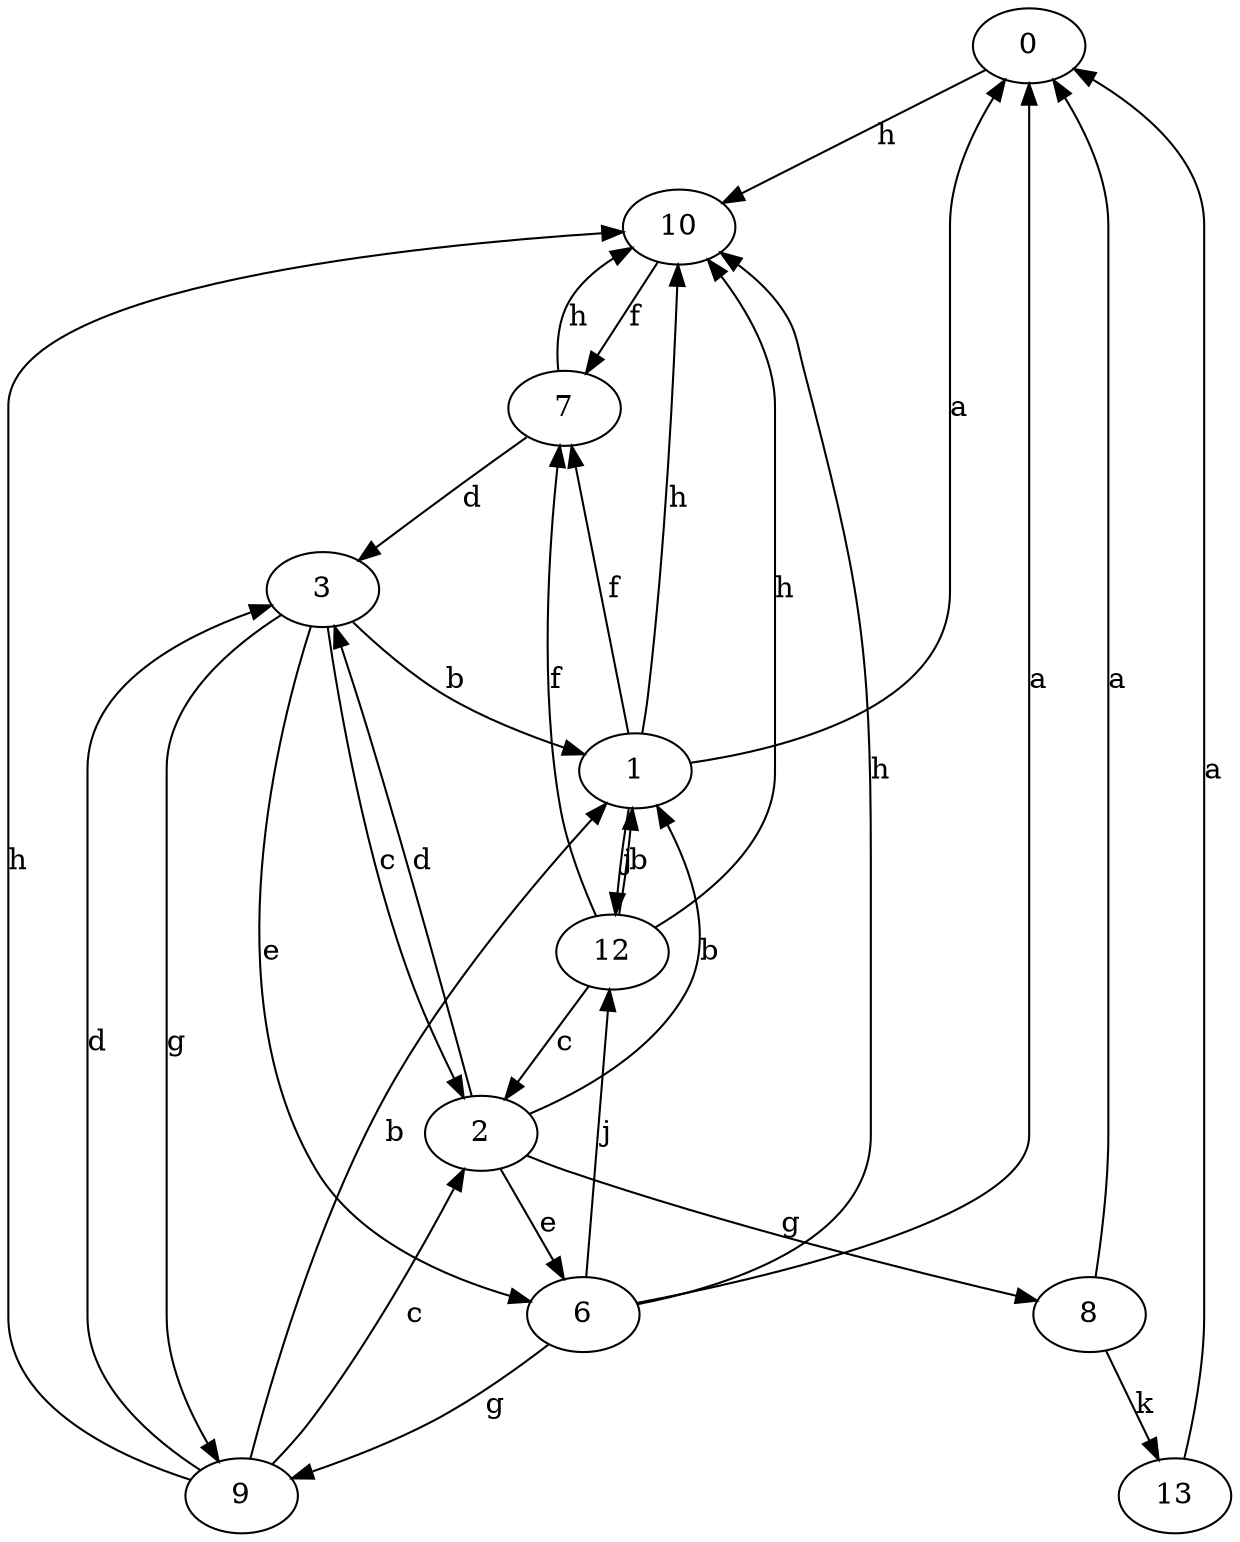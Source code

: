 strict digraph  {
0;
1;
2;
3;
6;
7;
8;
9;
10;
12;
13;
0 -> 10  [label=h];
1 -> 0  [label=a];
1 -> 7  [label=f];
1 -> 10  [label=h];
1 -> 12  [label=j];
2 -> 1  [label=b];
2 -> 3  [label=d];
2 -> 6  [label=e];
2 -> 8  [label=g];
3 -> 1  [label=b];
3 -> 2  [label=c];
3 -> 6  [label=e];
3 -> 9  [label=g];
6 -> 0  [label=a];
6 -> 9  [label=g];
6 -> 10  [label=h];
6 -> 12  [label=j];
7 -> 3  [label=d];
7 -> 10  [label=h];
8 -> 0  [label=a];
8 -> 13  [label=k];
9 -> 1  [label=b];
9 -> 2  [label=c];
9 -> 3  [label=d];
9 -> 10  [label=h];
10 -> 7  [label=f];
12 -> 1  [label=b];
12 -> 2  [label=c];
12 -> 7  [label=f];
12 -> 10  [label=h];
13 -> 0  [label=a];
}

